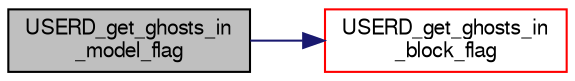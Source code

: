 digraph "USERD_get_ghosts_in_model_flag"
{
  bgcolor="transparent";
  edge [fontname="FreeSans",fontsize="10",labelfontname="FreeSans",labelfontsize="10"];
  node [fontname="FreeSans",fontsize="10",shape=record];
  rankdir="LR";
  Node20 [label="USERD_get_ghosts_in\l_model_flag",height=0.2,width=0.4,color="black", fillcolor="grey75", style="filled", fontcolor="black"];
  Node20 -> Node21 [color="midnightblue",fontsize="10",style="solid",fontname="FreeSans"];
  Node21 [label="USERD_get_ghosts_in\l_block_flag",height=0.2,width=0.4,color="red",URL="$a19169.html#a7460223e0b1db2ad54537d22100b95f7"];
}
